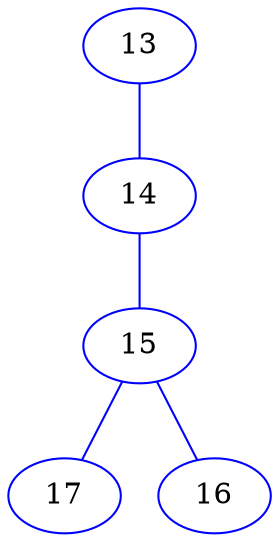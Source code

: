 strict graph "" {
	13	[color=blue];
	14	[color=blue];
	13 -- 14	[color=blue];
	15	[color=blue];
	14 -- 15	[color=blue];
	17	[color=blue];
	15 -- 17	[color=blue];
	16	[color=blue];
	15 -- 16	[color=blue];
}
